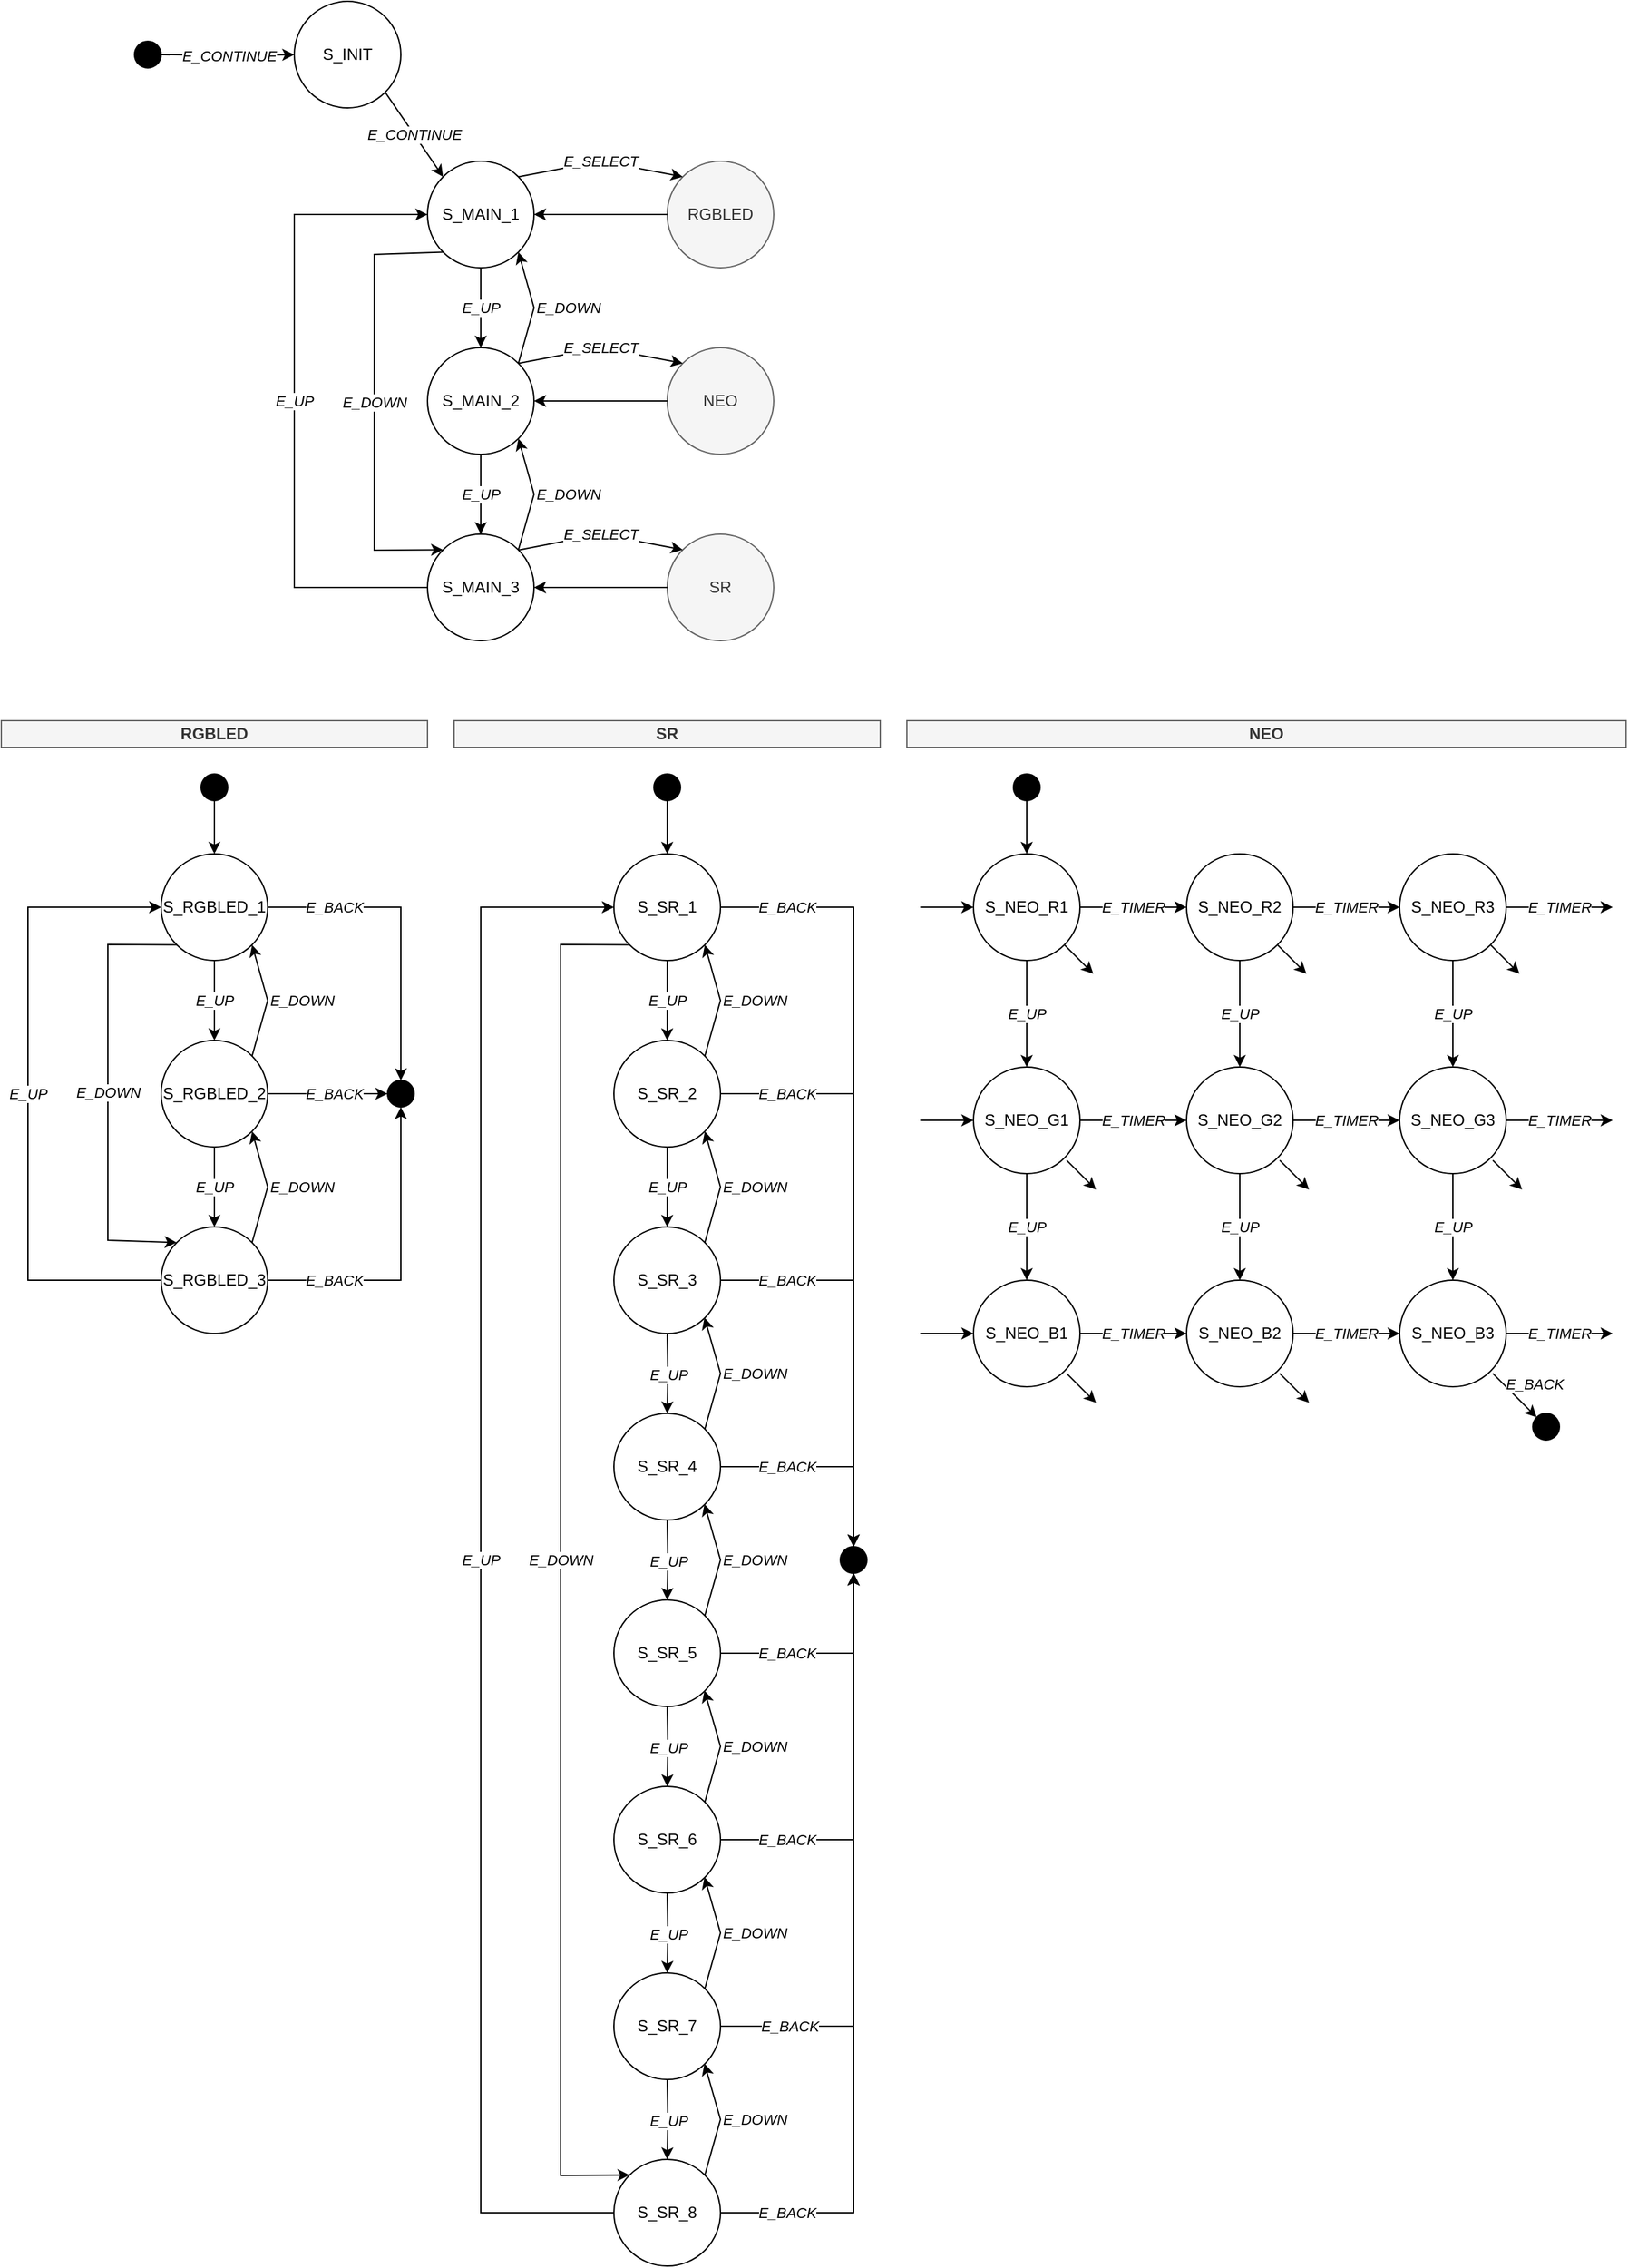 <mxfile version="24.0.7" type="device">
  <diagram id="z-HF2zBQfR6wsiIavADN" name="State machines">
    <mxGraphModel dx="1434" dy="772" grid="1" gridSize="10" guides="1" tooltips="1" connect="1" arrows="1" fold="1" page="1" pageScale="1" pageWidth="850" pageHeight="1100" math="0" shadow="0">
      <root>
        <mxCell id="0" />
        <mxCell id="1" parent="0" />
        <mxCell id="Z2sYdIQOlESLzBZ8wHT8-97" value="S_MAIN_3" style="ellipse;whiteSpace=wrap;html=1;aspect=fixed;" vertex="1" parent="1">
          <mxGeometry x="380" y="460" width="80" height="80" as="geometry" />
        </mxCell>
        <mxCell id="Z2sYdIQOlESLzBZ8wHT8-101" value="E_UP" style="edgeStyle=orthogonalEdgeStyle;rounded=0;orthogonalLoop=1;jettySize=auto;html=1;entryX=0.5;entryY=0;entryDx=0;entryDy=0;fontStyle=2" edge="1" parent="1" source="Z2sYdIQOlESLzBZ8wHT8-98" target="Z2sYdIQOlESLzBZ8wHT8-97">
          <mxGeometry relative="1" as="geometry" />
        </mxCell>
        <mxCell id="Z2sYdIQOlESLzBZ8wHT8-98" value="S_MAIN_2" style="ellipse;whiteSpace=wrap;html=1;aspect=fixed;" vertex="1" parent="1">
          <mxGeometry x="380" y="320" width="80" height="80" as="geometry" />
        </mxCell>
        <mxCell id="Z2sYdIQOlESLzBZ8wHT8-100" value="E_UP" style="edgeStyle=orthogonalEdgeStyle;rounded=0;orthogonalLoop=1;jettySize=auto;html=1;entryX=0.5;entryY=0;entryDx=0;entryDy=0;fontStyle=2" edge="1" parent="1" source="Z2sYdIQOlESLzBZ8wHT8-99" target="Z2sYdIQOlESLzBZ8wHT8-98">
          <mxGeometry relative="1" as="geometry" />
        </mxCell>
        <mxCell id="Z2sYdIQOlESLzBZ8wHT8-99" value="S_MAIN_1" style="ellipse;whiteSpace=wrap;html=1;aspect=fixed;" vertex="1" parent="1">
          <mxGeometry x="380" y="180" width="80" height="80" as="geometry" />
        </mxCell>
        <mxCell id="Z2sYdIQOlESLzBZ8wHT8-103" value="S_INIT" style="ellipse;whiteSpace=wrap;html=1;aspect=fixed;" vertex="1" parent="1">
          <mxGeometry x="280" y="60" width="80" height="80" as="geometry" />
        </mxCell>
        <mxCell id="Z2sYdIQOlESLzBZ8wHT8-105" value="E_CONTINUE" style="edgeStyle=orthogonalEdgeStyle;rounded=0;orthogonalLoop=1;jettySize=auto;html=1;fontStyle=2" edge="1" parent="1" target="Z2sYdIQOlESLzBZ8wHT8-103">
          <mxGeometry relative="1" as="geometry">
            <mxPoint x="180" y="100" as="sourcePoint" />
          </mxGeometry>
        </mxCell>
        <mxCell id="Z2sYdIQOlESLzBZ8wHT8-107" value="E_CONTINUE" style="endArrow=classic;html=1;rounded=0;exitX=1;exitY=1;exitDx=0;exitDy=0;entryX=0;entryY=0;entryDx=0;entryDy=0;fontStyle=2" edge="1" parent="1" source="Z2sYdIQOlESLzBZ8wHT8-103" target="Z2sYdIQOlESLzBZ8wHT8-99">
          <mxGeometry width="50" height="50" relative="1" as="geometry">
            <mxPoint x="410" y="230" as="sourcePoint" />
            <mxPoint x="460" y="180" as="targetPoint" />
          </mxGeometry>
        </mxCell>
        <mxCell id="Z2sYdIQOlESLzBZ8wHT8-108" value="RGBLED" style="ellipse;whiteSpace=wrap;html=1;aspect=fixed;fillColor=#f5f5f5;fontColor=#333333;strokeColor=#666666;" vertex="1" parent="1">
          <mxGeometry x="560" y="180" width="80" height="80" as="geometry" />
        </mxCell>
        <mxCell id="Z2sYdIQOlESLzBZ8wHT8-110" value="" style="endArrow=classic;html=1;rounded=0;exitX=0;exitY=0.5;exitDx=0;exitDy=0;entryX=1;entryY=0.5;entryDx=0;entryDy=0;" edge="1" parent="1" source="Z2sYdIQOlESLzBZ8wHT8-108" target="Z2sYdIQOlESLzBZ8wHT8-99">
          <mxGeometry width="50" height="50" relative="1" as="geometry">
            <mxPoint x="358" y="138" as="sourcePoint" />
            <mxPoint x="402" y="202" as="targetPoint" />
            <Array as="points" />
          </mxGeometry>
        </mxCell>
        <mxCell id="Z2sYdIQOlESLzBZ8wHT8-111" value="E_SELECT" style="endArrow=classic;html=1;rounded=0;exitX=1;exitY=0;exitDx=0;exitDy=0;entryX=0;entryY=0;entryDx=0;entryDy=0;fontStyle=2" edge="1" parent="1" source="Z2sYdIQOlESLzBZ8wHT8-99" target="Z2sYdIQOlESLzBZ8wHT8-108">
          <mxGeometry width="50" height="50" relative="1" as="geometry">
            <mxPoint x="542" y="258" as="sourcePoint" />
            <mxPoint x="458" y="258" as="targetPoint" />
            <Array as="points">
              <mxPoint x="510" y="180" />
            </Array>
          </mxGeometry>
        </mxCell>
        <mxCell id="Z2sYdIQOlESLzBZ8wHT8-112" value="E_UP" style="endArrow=classic;html=1;rounded=0;exitX=0;exitY=0.5;exitDx=0;exitDy=0;entryX=0;entryY=0.5;entryDx=0;entryDy=0;fontStyle=2" edge="1" parent="1" source="Z2sYdIQOlESLzBZ8wHT8-97" target="Z2sYdIQOlESLzBZ8wHT8-99">
          <mxGeometry width="50" height="50" relative="1" as="geometry">
            <mxPoint x="410" y="230" as="sourcePoint" />
            <mxPoint x="460" y="180" as="targetPoint" />
            <Array as="points">
              <mxPoint x="280" y="500" />
              <mxPoint x="280" y="360" />
              <mxPoint x="280" y="220" />
            </Array>
          </mxGeometry>
        </mxCell>
        <mxCell id="Z2sYdIQOlESLzBZ8wHT8-113" value="E_DOWN" style="endArrow=classic;html=1;rounded=0;exitX=0;exitY=1;exitDx=0;exitDy=0;entryX=0;entryY=0;entryDx=0;entryDy=0;fontStyle=2" edge="1" parent="1" source="Z2sYdIQOlESLzBZ8wHT8-99" target="Z2sYdIQOlESLzBZ8wHT8-97">
          <mxGeometry width="50" height="50" relative="1" as="geometry">
            <mxPoint x="410" y="230" as="sourcePoint" />
            <mxPoint x="460" y="180" as="targetPoint" />
            <Array as="points">
              <mxPoint x="340" y="250" />
              <mxPoint x="340" y="472" />
            </Array>
          </mxGeometry>
        </mxCell>
        <mxCell id="Z2sYdIQOlESLzBZ8wHT8-115" value="E_DOWN" style="endArrow=classic;html=1;rounded=0;exitX=1;exitY=0;exitDx=0;exitDy=0;entryX=1;entryY=1;entryDx=0;entryDy=0;align=left;fontStyle=2" edge="1" parent="1" source="Z2sYdIQOlESLzBZ8wHT8-97" target="Z2sYdIQOlESLzBZ8wHT8-98">
          <mxGeometry width="50" height="50" relative="1" as="geometry">
            <mxPoint x="360" y="460" as="sourcePoint" />
            <mxPoint x="410" y="410" as="targetPoint" />
            <Array as="points">
              <mxPoint x="460" y="430" />
            </Array>
          </mxGeometry>
        </mxCell>
        <mxCell id="Z2sYdIQOlESLzBZ8wHT8-116" value="E_DOWN" style="endArrow=classic;html=1;rounded=0;entryX=1;entryY=1;entryDx=0;entryDy=0;exitX=1;exitY=0;exitDx=0;exitDy=0;align=left;fontStyle=2" edge="1" parent="1" source="Z2sYdIQOlESLzBZ8wHT8-98" target="Z2sYdIQOlESLzBZ8wHT8-99">
          <mxGeometry width="50" height="50" relative="1" as="geometry">
            <mxPoint x="360" y="460" as="sourcePoint" />
            <mxPoint x="410" y="410" as="targetPoint" />
            <Array as="points">
              <mxPoint x="460" y="290" />
            </Array>
          </mxGeometry>
        </mxCell>
        <mxCell id="Z2sYdIQOlESLzBZ8wHT8-117" value="NEO" style="ellipse;whiteSpace=wrap;html=1;aspect=fixed;fillColor=#f5f5f5;fontColor=#333333;strokeColor=#666666;" vertex="1" parent="1">
          <mxGeometry x="560" y="320" width="80" height="80" as="geometry" />
        </mxCell>
        <mxCell id="Z2sYdIQOlESLzBZ8wHT8-118" value="" style="endArrow=classic;html=1;rounded=0;exitX=0;exitY=0.5;exitDx=0;exitDy=0;entryX=1;entryY=0.5;entryDx=0;entryDy=0;" edge="1" parent="1" source="Z2sYdIQOlESLzBZ8wHT8-117" target="Z2sYdIQOlESLzBZ8wHT8-98">
          <mxGeometry width="50" height="50" relative="1" as="geometry">
            <mxPoint x="570" y="230" as="sourcePoint" />
            <mxPoint x="470" y="230" as="targetPoint" />
            <Array as="points" />
          </mxGeometry>
        </mxCell>
        <mxCell id="Z2sYdIQOlESLzBZ8wHT8-119" value="E_SELECT" style="endArrow=classic;html=1;rounded=0;exitX=1;exitY=0;exitDx=0;exitDy=0;entryX=0;entryY=0;entryDx=0;entryDy=0;fontStyle=2;" edge="1" parent="1" source="Z2sYdIQOlESLzBZ8wHT8-98" target="Z2sYdIQOlESLzBZ8wHT8-117">
          <mxGeometry width="50" height="50" relative="1" as="geometry">
            <mxPoint x="458" y="202" as="sourcePoint" />
            <mxPoint x="582" y="202" as="targetPoint" />
            <Array as="points">
              <mxPoint x="510" y="320" />
            </Array>
          </mxGeometry>
        </mxCell>
        <mxCell id="Z2sYdIQOlESLzBZ8wHT8-120" value="SR" style="ellipse;whiteSpace=wrap;html=1;aspect=fixed;fillColor=#f5f5f5;fontColor=#333333;strokeColor=#666666;" vertex="1" parent="1">
          <mxGeometry x="560" y="460" width="80" height="80" as="geometry" />
        </mxCell>
        <mxCell id="Z2sYdIQOlESLzBZ8wHT8-121" value="" style="endArrow=classic;html=1;rounded=0;exitX=0;exitY=0.5;exitDx=0;exitDy=0;entryX=1;entryY=0.5;entryDx=0;entryDy=0;" edge="1" parent="1" source="Z2sYdIQOlESLzBZ8wHT8-120">
          <mxGeometry width="50" height="50" relative="1" as="geometry">
            <mxPoint x="570" y="370" as="sourcePoint" />
            <mxPoint x="460" y="500" as="targetPoint" />
            <Array as="points" />
          </mxGeometry>
        </mxCell>
        <mxCell id="Z2sYdIQOlESLzBZ8wHT8-122" value="E_SELECT" style="endArrow=classic;html=1;rounded=0;exitX=1;exitY=0;exitDx=0;exitDy=0;entryX=0;entryY=0;entryDx=0;entryDy=0;fontStyle=2;" edge="1" parent="1" target="Z2sYdIQOlESLzBZ8wHT8-120">
          <mxGeometry width="50" height="50" relative="1" as="geometry">
            <mxPoint x="448" y="472" as="sourcePoint" />
            <mxPoint x="582" y="342" as="targetPoint" />
            <Array as="points">
              <mxPoint x="510" y="460" />
            </Array>
          </mxGeometry>
        </mxCell>
        <mxCell id="Z2sYdIQOlESLzBZ8wHT8-123" value="S_RGBLED_3" style="ellipse;whiteSpace=wrap;html=1;aspect=fixed;" vertex="1" parent="1">
          <mxGeometry x="180" y="980" width="80" height="80" as="geometry" />
        </mxCell>
        <mxCell id="Z2sYdIQOlESLzBZ8wHT8-124" value="E_UP" style="edgeStyle=orthogonalEdgeStyle;rounded=0;orthogonalLoop=1;jettySize=auto;html=1;entryX=0.5;entryY=0;entryDx=0;entryDy=0;fontStyle=2" edge="1" parent="1" source="Z2sYdIQOlESLzBZ8wHT8-125" target="Z2sYdIQOlESLzBZ8wHT8-123">
          <mxGeometry relative="1" as="geometry" />
        </mxCell>
        <mxCell id="Z2sYdIQOlESLzBZ8wHT8-125" value="S_RGBLED_2" style="ellipse;whiteSpace=wrap;html=1;aspect=fixed;" vertex="1" parent="1">
          <mxGeometry x="180" y="840" width="80" height="80" as="geometry" />
        </mxCell>
        <mxCell id="Z2sYdIQOlESLzBZ8wHT8-126" value="E_UP" style="edgeStyle=orthogonalEdgeStyle;rounded=0;orthogonalLoop=1;jettySize=auto;html=1;entryX=0.5;entryY=0;entryDx=0;entryDy=0;fontStyle=2" edge="1" parent="1" source="Z2sYdIQOlESLzBZ8wHT8-127" target="Z2sYdIQOlESLzBZ8wHT8-125">
          <mxGeometry relative="1" as="geometry" />
        </mxCell>
        <mxCell id="Z2sYdIQOlESLzBZ8wHT8-127" value="S_RGBLED_1" style="ellipse;whiteSpace=wrap;html=1;aspect=fixed;" vertex="1" parent="1">
          <mxGeometry x="180" y="700" width="80" height="80" as="geometry" />
        </mxCell>
        <mxCell id="Z2sYdIQOlESLzBZ8wHT8-128" value="E_UP" style="endArrow=classic;html=1;rounded=0;exitX=0;exitY=0.5;exitDx=0;exitDy=0;entryX=0;entryY=0.5;entryDx=0;entryDy=0;fontStyle=2" edge="1" parent="1" source="Z2sYdIQOlESLzBZ8wHT8-123" target="Z2sYdIQOlESLzBZ8wHT8-127">
          <mxGeometry width="50" height="50" relative="1" as="geometry">
            <mxPoint x="210" y="750" as="sourcePoint" />
            <mxPoint x="260" y="700" as="targetPoint" />
            <Array as="points">
              <mxPoint x="80" y="1020" />
              <mxPoint x="80" y="880" />
              <mxPoint x="80" y="740" />
            </Array>
          </mxGeometry>
        </mxCell>
        <mxCell id="Z2sYdIQOlESLzBZ8wHT8-129" value="E_DOWN" style="endArrow=classic;html=1;rounded=0;exitX=0;exitY=1;exitDx=0;exitDy=0;entryX=0;entryY=0;entryDx=0;entryDy=0;fontStyle=2" edge="1" parent="1" source="Z2sYdIQOlESLzBZ8wHT8-127" target="Z2sYdIQOlESLzBZ8wHT8-123">
          <mxGeometry width="50" height="50" relative="1" as="geometry">
            <mxPoint x="210" y="750" as="sourcePoint" />
            <mxPoint x="260" y="700" as="targetPoint" />
            <Array as="points">
              <mxPoint x="140" y="768" />
              <mxPoint x="140" y="990" />
            </Array>
          </mxGeometry>
        </mxCell>
        <mxCell id="Z2sYdIQOlESLzBZ8wHT8-130" value="E_DOWN" style="endArrow=classic;html=1;rounded=0;exitX=1;exitY=0;exitDx=0;exitDy=0;entryX=1;entryY=1;entryDx=0;entryDy=0;align=left;fontStyle=2" edge="1" parent="1" source="Z2sYdIQOlESLzBZ8wHT8-123" target="Z2sYdIQOlESLzBZ8wHT8-125">
          <mxGeometry width="50" height="50" relative="1" as="geometry">
            <mxPoint x="160" y="980" as="sourcePoint" />
            <mxPoint x="210" y="930" as="targetPoint" />
            <Array as="points">
              <mxPoint x="260" y="950" />
            </Array>
          </mxGeometry>
        </mxCell>
        <mxCell id="Z2sYdIQOlESLzBZ8wHT8-131" value="E_DOWN" style="endArrow=classic;html=1;rounded=0;entryX=1;entryY=1;entryDx=0;entryDy=0;exitX=1;exitY=0;exitDx=0;exitDy=0;align=left;fontStyle=2" edge="1" parent="1" source="Z2sYdIQOlESLzBZ8wHT8-125" target="Z2sYdIQOlESLzBZ8wHT8-127">
          <mxGeometry width="50" height="50" relative="1" as="geometry">
            <mxPoint x="160" y="980" as="sourcePoint" />
            <mxPoint x="210" y="930" as="targetPoint" />
            <Array as="points">
              <mxPoint x="260" y="810" />
            </Array>
          </mxGeometry>
        </mxCell>
        <mxCell id="Z2sYdIQOlESLzBZ8wHT8-132" value="" style="ellipse;whiteSpace=wrap;html=1;aspect=fixed;fillColor=#000000;" vertex="1" parent="1">
          <mxGeometry x="160" y="90" width="20" height="20" as="geometry" />
        </mxCell>
        <mxCell id="Z2sYdIQOlESLzBZ8wHT8-135" value="" style="ellipse;whiteSpace=wrap;html=1;aspect=fixed;fillColor=#000000;" vertex="1" parent="1">
          <mxGeometry x="210" y="640" width="20" height="20" as="geometry" />
        </mxCell>
        <mxCell id="Z2sYdIQOlESLzBZ8wHT8-136" value="" style="endArrow=classic;html=1;rounded=0;exitX=0.5;exitY=1;exitDx=0;exitDy=0;entryX=0.5;entryY=0;entryDx=0;entryDy=0;" edge="1" parent="1" source="Z2sYdIQOlESLzBZ8wHT8-135" target="Z2sYdIQOlESLzBZ8wHT8-127">
          <mxGeometry width="50" height="50" relative="1" as="geometry">
            <mxPoint x="360" y="790" as="sourcePoint" />
            <mxPoint x="410" y="740" as="targetPoint" />
          </mxGeometry>
        </mxCell>
        <mxCell id="Z2sYdIQOlESLzBZ8wHT8-139" value="" style="ellipse;whiteSpace=wrap;html=1;aspect=fixed;fillColor=#000000;" vertex="1" parent="1">
          <mxGeometry x="350" y="870" width="20" height="20" as="geometry" />
        </mxCell>
        <mxCell id="Z2sYdIQOlESLzBZ8wHT8-140" value="E_BACK" style="endArrow=classic;html=1;rounded=0;entryX=0.5;entryY=0;entryDx=0;entryDy=0;exitX=1;exitY=0.5;exitDx=0;exitDy=0;fontStyle=2" edge="1" parent="1" source="Z2sYdIQOlESLzBZ8wHT8-127" target="Z2sYdIQOlESLzBZ8wHT8-139">
          <mxGeometry x="-0.565" width="50" height="50" relative="1" as="geometry">
            <mxPoint x="360" y="870" as="sourcePoint" />
            <mxPoint x="410" y="820" as="targetPoint" />
            <Array as="points">
              <mxPoint x="360" y="740" />
            </Array>
            <mxPoint as="offset" />
          </mxGeometry>
        </mxCell>
        <mxCell id="Z2sYdIQOlESLzBZ8wHT8-142" value="E_BACK" style="endArrow=classic;html=1;rounded=0;entryX=0;entryY=0.5;entryDx=0;entryDy=0;exitX=1;exitY=0.5;exitDx=0;exitDy=0;fontStyle=2" edge="1" parent="1" source="Z2sYdIQOlESLzBZ8wHT8-125" target="Z2sYdIQOlESLzBZ8wHT8-139">
          <mxGeometry x="0.111" width="50" height="50" relative="1" as="geometry">
            <mxPoint x="280" y="760" as="sourcePoint" />
            <mxPoint x="435" y="890" as="targetPoint" />
            <Array as="points" />
            <mxPoint as="offset" />
          </mxGeometry>
        </mxCell>
        <mxCell id="Z2sYdIQOlESLzBZ8wHT8-143" value="&lt;div&gt;RGBLED&lt;br&gt;&lt;/div&gt;" style="rounded=0;whiteSpace=wrap;html=1;fillColor=#f5f5f5;fontColor=#333333;strokeColor=#666666;fontStyle=1" vertex="1" parent="1">
          <mxGeometry x="60" y="600" width="320" height="20" as="geometry" />
        </mxCell>
        <mxCell id="Z2sYdIQOlESLzBZ8wHT8-144" value="E_BACK" style="endArrow=classic;html=1;rounded=0;entryX=0.5;entryY=1;entryDx=0;entryDy=0;exitX=1;exitY=0.5;exitDx=0;exitDy=0;fontStyle=2" edge="1" parent="1" source="Z2sYdIQOlESLzBZ8wHT8-123" target="Z2sYdIQOlESLzBZ8wHT8-139">
          <mxGeometry x="-0.565" width="50" height="50" relative="1" as="geometry">
            <mxPoint x="270" y="750" as="sourcePoint" />
            <mxPoint x="370" y="880" as="targetPoint" />
            <Array as="points">
              <mxPoint x="360" y="1020" />
            </Array>
            <mxPoint as="offset" />
          </mxGeometry>
        </mxCell>
        <mxCell id="Z2sYdIQOlESLzBZ8wHT8-145" value="S_SR_3" style="ellipse;whiteSpace=wrap;html=1;aspect=fixed;" vertex="1" parent="1">
          <mxGeometry x="520" y="980" width="80" height="80" as="geometry" />
        </mxCell>
        <mxCell id="Z2sYdIQOlESLzBZ8wHT8-146" value="E_UP" style="edgeStyle=orthogonalEdgeStyle;rounded=0;orthogonalLoop=1;jettySize=auto;html=1;entryX=0.5;entryY=0;entryDx=0;entryDy=0;fontStyle=2" edge="1" parent="1" source="Z2sYdIQOlESLzBZ8wHT8-147" target="Z2sYdIQOlESLzBZ8wHT8-145">
          <mxGeometry relative="1" as="geometry" />
        </mxCell>
        <mxCell id="Z2sYdIQOlESLzBZ8wHT8-147" value="S_SR_2" style="ellipse;whiteSpace=wrap;html=1;aspect=fixed;" vertex="1" parent="1">
          <mxGeometry x="520" y="840" width="80" height="80" as="geometry" />
        </mxCell>
        <mxCell id="Z2sYdIQOlESLzBZ8wHT8-148" value="E_UP" style="edgeStyle=orthogonalEdgeStyle;rounded=0;orthogonalLoop=1;jettySize=auto;html=1;entryX=0.5;entryY=0;entryDx=0;entryDy=0;fontStyle=2" edge="1" parent="1" source="Z2sYdIQOlESLzBZ8wHT8-149" target="Z2sYdIQOlESLzBZ8wHT8-147">
          <mxGeometry relative="1" as="geometry" />
        </mxCell>
        <mxCell id="Z2sYdIQOlESLzBZ8wHT8-149" value="S_SR_1" style="ellipse;whiteSpace=wrap;html=1;aspect=fixed;" vertex="1" parent="1">
          <mxGeometry x="520" y="700" width="80" height="80" as="geometry" />
        </mxCell>
        <mxCell id="Z2sYdIQOlESLzBZ8wHT8-150" value="E_UP" style="endArrow=classic;html=1;rounded=0;entryX=0;entryY=0.5;entryDx=0;entryDy=0;fontStyle=2;exitX=0;exitY=0.5;exitDx=0;exitDy=0;" edge="1" parent="1" source="Z2sYdIQOlESLzBZ8wHT8-185" target="Z2sYdIQOlESLzBZ8wHT8-149">
          <mxGeometry width="50" height="50" relative="1" as="geometry">
            <mxPoint x="510" y="1570" as="sourcePoint" />
            <mxPoint x="600" y="700" as="targetPoint" />
            <Array as="points">
              <mxPoint x="420" y="1720" />
              <mxPoint x="420" y="880" />
              <mxPoint x="420" y="740" />
            </Array>
          </mxGeometry>
        </mxCell>
        <mxCell id="Z2sYdIQOlESLzBZ8wHT8-151" value="E_DOWN" style="endArrow=classic;html=1;rounded=0;exitX=0;exitY=1;exitDx=0;exitDy=0;entryX=0;entryY=0;entryDx=0;entryDy=0;fontStyle=2" edge="1" parent="1" source="Z2sYdIQOlESLzBZ8wHT8-149" target="Z2sYdIQOlESLzBZ8wHT8-185">
          <mxGeometry width="50" height="50" relative="1" as="geometry">
            <mxPoint x="550" y="750" as="sourcePoint" />
            <mxPoint x="600" y="700" as="targetPoint" />
            <Array as="points">
              <mxPoint x="480" y="768" />
              <mxPoint x="480" y="1692" />
            </Array>
          </mxGeometry>
        </mxCell>
        <mxCell id="Z2sYdIQOlESLzBZ8wHT8-152" value="E_DOWN" style="endArrow=classic;html=1;rounded=0;exitX=1;exitY=0;exitDx=0;exitDy=0;entryX=1;entryY=1;entryDx=0;entryDy=0;align=left;fontStyle=2" edge="1" parent="1" source="Z2sYdIQOlESLzBZ8wHT8-145" target="Z2sYdIQOlESLzBZ8wHT8-147">
          <mxGeometry width="50" height="50" relative="1" as="geometry">
            <mxPoint x="500" y="980" as="sourcePoint" />
            <mxPoint x="550" y="930" as="targetPoint" />
            <Array as="points">
              <mxPoint x="600" y="950" />
            </Array>
          </mxGeometry>
        </mxCell>
        <mxCell id="Z2sYdIQOlESLzBZ8wHT8-153" value="E_DOWN" style="endArrow=classic;html=1;rounded=0;entryX=1;entryY=1;entryDx=0;entryDy=0;exitX=1;exitY=0;exitDx=0;exitDy=0;align=left;fontStyle=2" edge="1" parent="1" source="Z2sYdIQOlESLzBZ8wHT8-147" target="Z2sYdIQOlESLzBZ8wHT8-149">
          <mxGeometry width="50" height="50" relative="1" as="geometry">
            <mxPoint x="500" y="980" as="sourcePoint" />
            <mxPoint x="550" y="930" as="targetPoint" />
            <Array as="points">
              <mxPoint x="600" y="810" />
            </Array>
          </mxGeometry>
        </mxCell>
        <mxCell id="Z2sYdIQOlESLzBZ8wHT8-154" value="" style="ellipse;whiteSpace=wrap;html=1;aspect=fixed;fillColor=#000000;" vertex="1" parent="1">
          <mxGeometry x="550" y="640" width="20" height="20" as="geometry" />
        </mxCell>
        <mxCell id="Z2sYdIQOlESLzBZ8wHT8-155" value="" style="endArrow=classic;html=1;rounded=0;exitX=0.5;exitY=1;exitDx=0;exitDy=0;entryX=0.5;entryY=0;entryDx=0;entryDy=0;" edge="1" parent="1" source="Z2sYdIQOlESLzBZ8wHT8-154" target="Z2sYdIQOlESLzBZ8wHT8-149">
          <mxGeometry width="50" height="50" relative="1" as="geometry">
            <mxPoint x="700" y="790" as="sourcePoint" />
            <mxPoint x="750" y="740" as="targetPoint" />
          </mxGeometry>
        </mxCell>
        <mxCell id="Z2sYdIQOlESLzBZ8wHT8-157" value="E_BACK" style="endArrow=classic;html=1;rounded=0;entryX=0.5;entryY=0;entryDx=0;entryDy=0;exitX=1;exitY=0.5;exitDx=0;exitDy=0;fontStyle=2" edge="1" parent="1" source="Z2sYdIQOlESLzBZ8wHT8-149" target="Z2sYdIQOlESLzBZ8wHT8-156">
          <mxGeometry x="-0.828" width="50" height="50" relative="1" as="geometry">
            <mxPoint x="700" y="870" as="sourcePoint" />
            <mxPoint x="750" y="820" as="targetPoint" />
            <Array as="points">
              <mxPoint x="700" y="740" />
            </Array>
            <mxPoint as="offset" />
          </mxGeometry>
        </mxCell>
        <mxCell id="Z2sYdIQOlESLzBZ8wHT8-158" value="E_BACK" style="endArrow=classic;html=1;rounded=0;entryX=0.5;entryY=0;entryDx=0;entryDy=0;exitX=1;exitY=0.5;exitDx=0;exitDy=0;fontStyle=2" edge="1" parent="1" source="Z2sYdIQOlESLzBZ8wHT8-147" target="Z2sYdIQOlESLzBZ8wHT8-156">
          <mxGeometry x="-0.773" width="50" height="50" relative="1" as="geometry">
            <mxPoint x="620" y="760" as="sourcePoint" />
            <mxPoint x="775" y="890" as="targetPoint" />
            <Array as="points">
              <mxPoint x="700" y="880" />
            </Array>
            <mxPoint as="offset" />
          </mxGeometry>
        </mxCell>
        <mxCell id="Z2sYdIQOlESLzBZ8wHT8-159" value="&lt;div&gt;SR&lt;br&gt;&lt;/div&gt;" style="rounded=0;whiteSpace=wrap;html=1;fillColor=#f5f5f5;fontColor=#333333;strokeColor=#666666;fontStyle=1" vertex="1" parent="1">
          <mxGeometry x="400" y="600" width="320" height="20" as="geometry" />
        </mxCell>
        <mxCell id="Z2sYdIQOlESLzBZ8wHT8-160" value="E_BACK" style="endArrow=classic;html=1;rounded=0;entryX=0.5;entryY=1;entryDx=0;entryDy=0;exitX=1;exitY=0.5;exitDx=0;exitDy=0;fontStyle=2" edge="1" parent="1" source="Z2sYdIQOlESLzBZ8wHT8-145" target="Z2sYdIQOlESLzBZ8wHT8-156">
          <mxGeometry x="-0.688" width="50" height="50" relative="1" as="geometry">
            <mxPoint x="610" y="750" as="sourcePoint" />
            <mxPoint x="710" y="880" as="targetPoint" />
            <Array as="points">
              <mxPoint x="700" y="1020" />
            </Array>
            <mxPoint as="offset" />
          </mxGeometry>
        </mxCell>
        <mxCell id="Z2sYdIQOlESLzBZ8wHT8-165" value="S_SR_4" style="ellipse;whiteSpace=wrap;html=1;aspect=fixed;" vertex="1" parent="1">
          <mxGeometry x="520" y="1120" width="80" height="80" as="geometry" />
        </mxCell>
        <mxCell id="Z2sYdIQOlESLzBZ8wHT8-166" value="E_UP" style="edgeStyle=orthogonalEdgeStyle;rounded=0;orthogonalLoop=1;jettySize=auto;html=1;entryX=0.5;entryY=0;entryDx=0;entryDy=0;fontStyle=2" edge="1" parent="1" target="Z2sYdIQOlESLzBZ8wHT8-165">
          <mxGeometry relative="1" as="geometry">
            <mxPoint x="560" y="1060" as="sourcePoint" />
          </mxGeometry>
        </mxCell>
        <mxCell id="Z2sYdIQOlESLzBZ8wHT8-167" value="E_DOWN" style="endArrow=classic;html=1;rounded=0;exitX=1;exitY=0;exitDx=0;exitDy=0;entryX=1;entryY=1;entryDx=0;entryDy=0;align=left;fontStyle=2" edge="1" parent="1" source="Z2sYdIQOlESLzBZ8wHT8-165">
          <mxGeometry width="50" height="50" relative="1" as="geometry">
            <mxPoint x="500" y="1120" as="sourcePoint" />
            <mxPoint x="588" y="1048" as="targetPoint" />
            <Array as="points">
              <mxPoint x="600" y="1090" />
            </Array>
          </mxGeometry>
        </mxCell>
        <mxCell id="Z2sYdIQOlESLzBZ8wHT8-168" value="E_BACK" style="endArrow=classic;html=1;rounded=0;entryX=0.5;entryY=0;entryDx=0;entryDy=0;exitX=1;exitY=0.5;exitDx=0;exitDy=0;fontStyle=2" edge="1" parent="1" source="Z2sYdIQOlESLzBZ8wHT8-165" target="Z2sYdIQOlESLzBZ8wHT8-156">
          <mxGeometry x="-0.375" width="50" height="50" relative="1" as="geometry">
            <mxPoint x="610" y="890" as="sourcePoint" />
            <mxPoint x="700" y="1030" as="targetPoint" />
            <Array as="points">
              <mxPoint x="700" y="1160" />
            </Array>
            <mxPoint as="offset" />
          </mxGeometry>
        </mxCell>
        <mxCell id="Z2sYdIQOlESLzBZ8wHT8-169" value="S_SR_5" style="ellipse;whiteSpace=wrap;html=1;aspect=fixed;" vertex="1" parent="1">
          <mxGeometry x="520" y="1260" width="80" height="80" as="geometry" />
        </mxCell>
        <mxCell id="Z2sYdIQOlESLzBZ8wHT8-170" value="E_UP" style="edgeStyle=orthogonalEdgeStyle;rounded=0;orthogonalLoop=1;jettySize=auto;html=1;entryX=0.5;entryY=0;entryDx=0;entryDy=0;fontStyle=2" edge="1" parent="1" target="Z2sYdIQOlESLzBZ8wHT8-169">
          <mxGeometry relative="1" as="geometry">
            <mxPoint x="560" y="1200" as="sourcePoint" />
          </mxGeometry>
        </mxCell>
        <mxCell id="Z2sYdIQOlESLzBZ8wHT8-171" value="E_DOWN" style="endArrow=classic;html=1;rounded=0;exitX=1;exitY=0;exitDx=0;exitDy=0;entryX=1;entryY=1;entryDx=0;entryDy=0;align=left;fontStyle=2" edge="1" parent="1" source="Z2sYdIQOlESLzBZ8wHT8-169">
          <mxGeometry width="50" height="50" relative="1" as="geometry">
            <mxPoint x="500" y="1260" as="sourcePoint" />
            <mxPoint x="588" y="1188" as="targetPoint" />
            <Array as="points">
              <mxPoint x="600" y="1230" />
            </Array>
          </mxGeometry>
        </mxCell>
        <mxCell id="Z2sYdIQOlESLzBZ8wHT8-177" value="S_SR_6" style="ellipse;whiteSpace=wrap;html=1;aspect=fixed;" vertex="1" parent="1">
          <mxGeometry x="520" y="1400" width="80" height="80" as="geometry" />
        </mxCell>
        <mxCell id="Z2sYdIQOlESLzBZ8wHT8-178" value="E_UP" style="edgeStyle=orthogonalEdgeStyle;rounded=0;orthogonalLoop=1;jettySize=auto;html=1;entryX=0.5;entryY=0;entryDx=0;entryDy=0;fontStyle=2" edge="1" parent="1" target="Z2sYdIQOlESLzBZ8wHT8-177">
          <mxGeometry relative="1" as="geometry">
            <mxPoint x="560" y="1340" as="sourcePoint" />
          </mxGeometry>
        </mxCell>
        <mxCell id="Z2sYdIQOlESLzBZ8wHT8-179" value="E_DOWN" style="endArrow=classic;html=1;rounded=0;exitX=1;exitY=0;exitDx=0;exitDy=0;entryX=1;entryY=1;entryDx=0;entryDy=0;align=left;fontStyle=2" edge="1" parent="1" source="Z2sYdIQOlESLzBZ8wHT8-177">
          <mxGeometry width="50" height="50" relative="1" as="geometry">
            <mxPoint x="500" y="1400" as="sourcePoint" />
            <mxPoint x="588" y="1328" as="targetPoint" />
            <Array as="points">
              <mxPoint x="600" y="1370" />
            </Array>
          </mxGeometry>
        </mxCell>
        <mxCell id="Z2sYdIQOlESLzBZ8wHT8-180" value="E_BACK" style="endArrow=classic;html=1;rounded=0;entryX=0.5;entryY=1;entryDx=0;entryDy=0;exitX=1;exitY=0.5;exitDx=0;exitDy=0;fontStyle=2" edge="1" parent="1" source="Z2sYdIQOlESLzBZ8wHT8-177" target="Z2sYdIQOlESLzBZ8wHT8-156">
          <mxGeometry x="-0.667" width="50" height="50" relative="1" as="geometry">
            <mxPoint x="610" y="1170" as="sourcePoint" />
            <mxPoint x="700" y="1310" as="targetPoint" />
            <Array as="points">
              <mxPoint x="700" y="1440" />
            </Array>
            <mxPoint as="offset" />
          </mxGeometry>
        </mxCell>
        <mxCell id="Z2sYdIQOlESLzBZ8wHT8-181" value="S_SR_7" style="ellipse;whiteSpace=wrap;html=1;aspect=fixed;" vertex="1" parent="1">
          <mxGeometry x="520" y="1540" width="80" height="80" as="geometry" />
        </mxCell>
        <mxCell id="Z2sYdIQOlESLzBZ8wHT8-182" value="E_UP" style="edgeStyle=orthogonalEdgeStyle;rounded=0;orthogonalLoop=1;jettySize=auto;html=1;entryX=0.5;entryY=0;entryDx=0;entryDy=0;fontStyle=2" edge="1" parent="1" target="Z2sYdIQOlESLzBZ8wHT8-181">
          <mxGeometry relative="1" as="geometry">
            <mxPoint x="560" y="1480" as="sourcePoint" />
          </mxGeometry>
        </mxCell>
        <mxCell id="Z2sYdIQOlESLzBZ8wHT8-183" value="E_DOWN" style="endArrow=classic;html=1;rounded=0;exitX=1;exitY=0;exitDx=0;exitDy=0;entryX=1;entryY=1;entryDx=0;entryDy=0;align=left;fontStyle=2" edge="1" parent="1" source="Z2sYdIQOlESLzBZ8wHT8-181">
          <mxGeometry width="50" height="50" relative="1" as="geometry">
            <mxPoint x="500" y="1540" as="sourcePoint" />
            <mxPoint x="588" y="1468" as="targetPoint" />
            <Array as="points">
              <mxPoint x="600" y="1510" />
            </Array>
          </mxGeometry>
        </mxCell>
        <mxCell id="Z2sYdIQOlESLzBZ8wHT8-184" value="E_BACK" style="endArrow=classic;html=1;rounded=0;exitX=1;exitY=0.5;exitDx=0;exitDy=0;fontStyle=2;entryX=0.5;entryY=1;entryDx=0;entryDy=0;" edge="1" parent="1" source="Z2sYdIQOlESLzBZ8wHT8-181" target="Z2sYdIQOlESLzBZ8wHT8-156">
          <mxGeometry x="-0.767" width="50" height="50" relative="1" as="geometry">
            <mxPoint x="610" y="1310" as="sourcePoint" />
            <mxPoint x="700" y="1250" as="targetPoint" />
            <Array as="points">
              <mxPoint x="700" y="1580" />
            </Array>
            <mxPoint as="offset" />
          </mxGeometry>
        </mxCell>
        <mxCell id="Z2sYdIQOlESLzBZ8wHT8-185" value="S_SR_8" style="ellipse;whiteSpace=wrap;html=1;aspect=fixed;" vertex="1" parent="1">
          <mxGeometry x="520" y="1680" width="80" height="80" as="geometry" />
        </mxCell>
        <mxCell id="Z2sYdIQOlESLzBZ8wHT8-186" value="E_UP" style="edgeStyle=orthogonalEdgeStyle;rounded=0;orthogonalLoop=1;jettySize=auto;html=1;entryX=0.5;entryY=0;entryDx=0;entryDy=0;fontStyle=2" edge="1" parent="1" target="Z2sYdIQOlESLzBZ8wHT8-185">
          <mxGeometry relative="1" as="geometry">
            <mxPoint x="560" y="1620" as="sourcePoint" />
          </mxGeometry>
        </mxCell>
        <mxCell id="Z2sYdIQOlESLzBZ8wHT8-187" value="E_DOWN" style="endArrow=classic;html=1;rounded=0;exitX=1;exitY=0;exitDx=0;exitDy=0;entryX=1;entryY=1;entryDx=0;entryDy=0;align=left;fontStyle=2" edge="1" parent="1" source="Z2sYdIQOlESLzBZ8wHT8-185">
          <mxGeometry width="50" height="50" relative="1" as="geometry">
            <mxPoint x="500" y="1680" as="sourcePoint" />
            <mxPoint x="588" y="1608" as="targetPoint" />
            <Array as="points">
              <mxPoint x="600" y="1650" />
            </Array>
          </mxGeometry>
        </mxCell>
        <mxCell id="Z2sYdIQOlESLzBZ8wHT8-188" value="E_BACK" style="endArrow=classic;html=1;rounded=0;entryX=0.5;entryY=1;entryDx=0;entryDy=0;exitX=1;exitY=0.5;exitDx=0;exitDy=0;fontStyle=2" edge="1" parent="1" source="Z2sYdIQOlESLzBZ8wHT8-185" target="Z2sYdIQOlESLzBZ8wHT8-156">
          <mxGeometry x="-0.828" width="50" height="50" relative="1" as="geometry">
            <mxPoint x="610" y="1450" as="sourcePoint" />
            <mxPoint x="700" y="1590" as="targetPoint" />
            <Array as="points">
              <mxPoint x="700" y="1720" />
            </Array>
            <mxPoint as="offset" />
          </mxGeometry>
        </mxCell>
        <mxCell id="Z2sYdIQOlESLzBZ8wHT8-189" value="E_BACK" style="endArrow=classic;html=1;rounded=0;entryX=0.5;entryY=1;entryDx=0;entryDy=0;exitX=1;exitY=0.5;exitDx=0;exitDy=0;fontStyle=2" edge="1" parent="1" source="Z2sYdIQOlESLzBZ8wHT8-169" target="Z2sYdIQOlESLzBZ8wHT8-156">
          <mxGeometry x="-0.375" width="50" height="50" relative="1" as="geometry">
            <mxPoint x="600" y="1300" as="sourcePoint" />
            <mxPoint x="700" y="1170" as="targetPoint" />
            <Array as="points">
              <mxPoint x="700" y="1300" />
            </Array>
            <mxPoint as="offset" />
          </mxGeometry>
        </mxCell>
        <mxCell id="Z2sYdIQOlESLzBZ8wHT8-156" value="" style="ellipse;whiteSpace=wrap;html=1;aspect=fixed;fillColor=#000000;" vertex="1" parent="1">
          <mxGeometry x="690" y="1220" width="20" height="20" as="geometry" />
        </mxCell>
        <mxCell id="Z2sYdIQOlESLzBZ8wHT8-190" value="S_NEO_R1" style="ellipse;whiteSpace=wrap;html=1;aspect=fixed;" vertex="1" parent="1">
          <mxGeometry x="790" y="700" width="80" height="80" as="geometry" />
        </mxCell>
        <mxCell id="Z2sYdIQOlESLzBZ8wHT8-191" value="" style="ellipse;whiteSpace=wrap;html=1;aspect=fixed;fillColor=#000000;" vertex="1" parent="1">
          <mxGeometry x="820" y="640" width="20" height="20" as="geometry" />
        </mxCell>
        <mxCell id="Z2sYdIQOlESLzBZ8wHT8-192" value="" style="endArrow=classic;html=1;rounded=0;exitX=0.5;exitY=1;exitDx=0;exitDy=0;entryX=0.5;entryY=0;entryDx=0;entryDy=0;" edge="1" parent="1" source="Z2sYdIQOlESLzBZ8wHT8-191" target="Z2sYdIQOlESLzBZ8wHT8-190">
          <mxGeometry width="50" height="50" relative="1" as="geometry">
            <mxPoint x="970" y="790" as="sourcePoint" />
            <mxPoint x="1020" y="740" as="targetPoint" />
          </mxGeometry>
        </mxCell>
        <mxCell id="Z2sYdIQOlESLzBZ8wHT8-193" value="&lt;div&gt;NEO&lt;br&gt;&lt;/div&gt;" style="rounded=0;whiteSpace=wrap;html=1;fillColor=#f5f5f5;fontColor=#333333;strokeColor=#666666;fontStyle=1" vertex="1" parent="1">
          <mxGeometry x="740" y="600" width="540" height="20" as="geometry" />
        </mxCell>
        <mxCell id="Z2sYdIQOlESLzBZ8wHT8-194" value="S_NEO_R2" style="ellipse;whiteSpace=wrap;html=1;aspect=fixed;" vertex="1" parent="1">
          <mxGeometry x="950" y="700" width="80" height="80" as="geometry" />
        </mxCell>
        <mxCell id="Z2sYdIQOlESLzBZ8wHT8-195" value="E_TIMER" style="endArrow=classic;html=1;rounded=0;exitX=1;exitY=0.5;exitDx=0;exitDy=0;entryX=0;entryY=0.5;entryDx=0;entryDy=0;fontStyle=2" edge="1" parent="1" source="Z2sYdIQOlESLzBZ8wHT8-190" target="Z2sYdIQOlESLzBZ8wHT8-194">
          <mxGeometry width="50" height="50" relative="1" as="geometry">
            <mxPoint x="830" y="650" as="sourcePoint" />
            <mxPoint x="880" y="600" as="targetPoint" />
          </mxGeometry>
        </mxCell>
        <mxCell id="Z2sYdIQOlESLzBZ8wHT8-196" value="S_NEO_R3" style="ellipse;whiteSpace=wrap;html=1;aspect=fixed;" vertex="1" parent="1">
          <mxGeometry x="1110" y="700" width="80" height="80" as="geometry" />
        </mxCell>
        <mxCell id="Z2sYdIQOlESLzBZ8wHT8-197" value="E_TIMER" style="endArrow=classic;html=1;rounded=0;exitX=1;exitY=0.5;exitDx=0;exitDy=0;entryX=0;entryY=0.5;entryDx=0;entryDy=0;fontStyle=2" edge="1" parent="1" target="Z2sYdIQOlESLzBZ8wHT8-196">
          <mxGeometry width="50" height="50" relative="1" as="geometry">
            <mxPoint x="1030" y="740" as="sourcePoint" />
            <mxPoint x="1040" y="600" as="targetPoint" />
          </mxGeometry>
        </mxCell>
        <mxCell id="Z2sYdIQOlESLzBZ8wHT8-198" value="E_TIMER" style="endArrow=classic;html=1;rounded=0;exitX=1;exitY=0.5;exitDx=0;exitDy=0;fontStyle=2" edge="1" parent="1" source="Z2sYdIQOlESLzBZ8wHT8-196">
          <mxGeometry width="50" height="50" relative="1" as="geometry">
            <mxPoint x="1040" y="750" as="sourcePoint" />
            <mxPoint x="1270" y="740" as="targetPoint" />
          </mxGeometry>
        </mxCell>
        <mxCell id="Z2sYdIQOlESLzBZ8wHT8-199" value="" style="endArrow=classic;html=1;rounded=0;entryX=0;entryY=0.5;entryDx=0;entryDy=0;" edge="1" parent="1" target="Z2sYdIQOlESLzBZ8wHT8-190">
          <mxGeometry width="50" height="50" relative="1" as="geometry">
            <mxPoint x="750" y="740" as="sourcePoint" />
            <mxPoint x="880" y="600" as="targetPoint" />
          </mxGeometry>
        </mxCell>
        <mxCell id="Z2sYdIQOlESLzBZ8wHT8-200" value="S_NEO_G1" style="ellipse;whiteSpace=wrap;html=1;aspect=fixed;" vertex="1" parent="1">
          <mxGeometry x="790" y="860" width="80" height="80" as="geometry" />
        </mxCell>
        <mxCell id="Z2sYdIQOlESLzBZ8wHT8-201" value="S_NEO_G2" style="ellipse;whiteSpace=wrap;html=1;aspect=fixed;" vertex="1" parent="1">
          <mxGeometry x="950" y="860" width="80" height="80" as="geometry" />
        </mxCell>
        <mxCell id="Z2sYdIQOlESLzBZ8wHT8-202" value="E_TIMER" style="endArrow=classic;html=1;rounded=0;exitX=1;exitY=0.5;exitDx=0;exitDy=0;entryX=0;entryY=0.5;entryDx=0;entryDy=0;fontStyle=2" edge="1" parent="1" source="Z2sYdIQOlESLzBZ8wHT8-200" target="Z2sYdIQOlESLzBZ8wHT8-201">
          <mxGeometry width="50" height="50" relative="1" as="geometry">
            <mxPoint x="830" y="810" as="sourcePoint" />
            <mxPoint x="880" y="760" as="targetPoint" />
          </mxGeometry>
        </mxCell>
        <mxCell id="Z2sYdIQOlESLzBZ8wHT8-203" value="S_NEO_G3" style="ellipse;whiteSpace=wrap;html=1;aspect=fixed;" vertex="1" parent="1">
          <mxGeometry x="1110" y="860" width="80" height="80" as="geometry" />
        </mxCell>
        <mxCell id="Z2sYdIQOlESLzBZ8wHT8-204" value="E_TIMER" style="endArrow=classic;html=1;rounded=0;exitX=1;exitY=0.5;exitDx=0;exitDy=0;entryX=0;entryY=0.5;entryDx=0;entryDy=0;fontStyle=2" edge="1" parent="1" target="Z2sYdIQOlESLzBZ8wHT8-203">
          <mxGeometry width="50" height="50" relative="1" as="geometry">
            <mxPoint x="1030" y="900" as="sourcePoint" />
            <mxPoint x="1040" y="760" as="targetPoint" />
          </mxGeometry>
        </mxCell>
        <mxCell id="Z2sYdIQOlESLzBZ8wHT8-205" value="E_TIMER" style="endArrow=classic;html=1;rounded=0;exitX=1;exitY=0.5;exitDx=0;exitDy=0;fontStyle=2" edge="1" parent="1" source="Z2sYdIQOlESLzBZ8wHT8-203">
          <mxGeometry width="50" height="50" relative="1" as="geometry">
            <mxPoint x="1040" y="910" as="sourcePoint" />
            <mxPoint x="1270" y="900" as="targetPoint" />
          </mxGeometry>
        </mxCell>
        <mxCell id="Z2sYdIQOlESLzBZ8wHT8-206" value="" style="endArrow=classic;html=1;rounded=0;entryX=0;entryY=0.5;entryDx=0;entryDy=0;" edge="1" parent="1" target="Z2sYdIQOlESLzBZ8wHT8-200">
          <mxGeometry width="50" height="50" relative="1" as="geometry">
            <mxPoint x="750" y="900" as="sourcePoint" />
            <mxPoint x="880" y="760" as="targetPoint" />
          </mxGeometry>
        </mxCell>
        <mxCell id="Z2sYdIQOlESLzBZ8wHT8-207" value="E_UP" style="endArrow=classic;html=1;rounded=0;entryX=0.5;entryY=0;entryDx=0;entryDy=0;exitX=0.5;exitY=1;exitDx=0;exitDy=0;fontStyle=2" edge="1" parent="1" source="Z2sYdIQOlESLzBZ8wHT8-190" target="Z2sYdIQOlESLzBZ8wHT8-200">
          <mxGeometry width="50" height="50" relative="1" as="geometry">
            <mxPoint x="830" y="740" as="sourcePoint" />
            <mxPoint x="880" y="690" as="targetPoint" />
          </mxGeometry>
        </mxCell>
        <mxCell id="Z2sYdIQOlESLzBZ8wHT8-208" value="E_UP" style="endArrow=classic;html=1;rounded=0;entryX=0.5;entryY=0;entryDx=0;entryDy=0;exitX=0.5;exitY=1;exitDx=0;exitDy=0;fontStyle=2" edge="1" parent="1" source="Z2sYdIQOlESLzBZ8wHT8-194" target="Z2sYdIQOlESLzBZ8wHT8-201">
          <mxGeometry width="50" height="50" relative="1" as="geometry">
            <mxPoint x="840" y="790" as="sourcePoint" />
            <mxPoint x="840" y="870" as="targetPoint" />
          </mxGeometry>
        </mxCell>
        <mxCell id="Z2sYdIQOlESLzBZ8wHT8-209" value="E_UP" style="endArrow=classic;html=1;rounded=0;entryX=0.5;entryY=0;entryDx=0;entryDy=0;exitX=0.5;exitY=1;exitDx=0;exitDy=0;fontStyle=2" edge="1" parent="1" source="Z2sYdIQOlESLzBZ8wHT8-196" target="Z2sYdIQOlESLzBZ8wHT8-203">
          <mxGeometry width="50" height="50" relative="1" as="geometry">
            <mxPoint x="1000" y="790" as="sourcePoint" />
            <mxPoint x="1000" y="870" as="targetPoint" />
          </mxGeometry>
        </mxCell>
        <mxCell id="Z2sYdIQOlESLzBZ8wHT8-210" value="S_NEO_B1" style="ellipse;whiteSpace=wrap;html=1;aspect=fixed;" vertex="1" parent="1">
          <mxGeometry x="790" y="1020" width="80" height="80" as="geometry" />
        </mxCell>
        <mxCell id="Z2sYdIQOlESLzBZ8wHT8-211" value="S_NEO_B2" style="ellipse;whiteSpace=wrap;html=1;aspect=fixed;" vertex="1" parent="1">
          <mxGeometry x="950" y="1020" width="80" height="80" as="geometry" />
        </mxCell>
        <mxCell id="Z2sYdIQOlESLzBZ8wHT8-212" value="E_TIMER" style="endArrow=classic;html=1;rounded=0;exitX=1;exitY=0.5;exitDx=0;exitDy=0;entryX=0;entryY=0.5;entryDx=0;entryDy=0;fontStyle=2" edge="1" parent="1" source="Z2sYdIQOlESLzBZ8wHT8-210" target="Z2sYdIQOlESLzBZ8wHT8-211">
          <mxGeometry width="50" height="50" relative="1" as="geometry">
            <mxPoint x="830" y="970" as="sourcePoint" />
            <mxPoint x="880" y="920" as="targetPoint" />
          </mxGeometry>
        </mxCell>
        <mxCell id="Z2sYdIQOlESLzBZ8wHT8-213" value="S_NEO_B3" style="ellipse;whiteSpace=wrap;html=1;aspect=fixed;" vertex="1" parent="1">
          <mxGeometry x="1110" y="1020" width="80" height="80" as="geometry" />
        </mxCell>
        <mxCell id="Z2sYdIQOlESLzBZ8wHT8-214" value="E_TIMER" style="endArrow=classic;html=1;rounded=0;exitX=1;exitY=0.5;exitDx=0;exitDy=0;entryX=0;entryY=0.5;entryDx=0;entryDy=0;fontStyle=2" edge="1" parent="1" target="Z2sYdIQOlESLzBZ8wHT8-213">
          <mxGeometry width="50" height="50" relative="1" as="geometry">
            <mxPoint x="1030" y="1060" as="sourcePoint" />
            <mxPoint x="1040" y="920" as="targetPoint" />
          </mxGeometry>
        </mxCell>
        <mxCell id="Z2sYdIQOlESLzBZ8wHT8-215" value="E_TIMER" style="endArrow=classic;html=1;rounded=0;exitX=1;exitY=0.5;exitDx=0;exitDy=0;fontStyle=2" edge="1" parent="1" source="Z2sYdIQOlESLzBZ8wHT8-213">
          <mxGeometry width="50" height="50" relative="1" as="geometry">
            <mxPoint x="1040" y="1070" as="sourcePoint" />
            <mxPoint x="1270" y="1060" as="targetPoint" />
          </mxGeometry>
        </mxCell>
        <mxCell id="Z2sYdIQOlESLzBZ8wHT8-216" value="" style="endArrow=classic;html=1;rounded=0;entryX=0;entryY=0.5;entryDx=0;entryDy=0;" edge="1" parent="1" target="Z2sYdIQOlESLzBZ8wHT8-210">
          <mxGeometry width="50" height="50" relative="1" as="geometry">
            <mxPoint x="750" y="1060" as="sourcePoint" />
            <mxPoint x="880" y="920" as="targetPoint" />
          </mxGeometry>
        </mxCell>
        <mxCell id="Z2sYdIQOlESLzBZ8wHT8-217" value="E_UP" style="endArrow=classic;html=1;rounded=0;entryX=0.5;entryY=0;entryDx=0;entryDy=0;exitX=0.5;exitY=1;exitDx=0;exitDy=0;fontStyle=2" edge="1" parent="1" target="Z2sYdIQOlESLzBZ8wHT8-210">
          <mxGeometry width="50" height="50" relative="1" as="geometry">
            <mxPoint x="830" y="940" as="sourcePoint" />
            <mxPoint x="880" y="850" as="targetPoint" />
          </mxGeometry>
        </mxCell>
        <mxCell id="Z2sYdIQOlESLzBZ8wHT8-218" value="E_UP" style="endArrow=classic;html=1;rounded=0;entryX=0.5;entryY=0;entryDx=0;entryDy=0;exitX=0.5;exitY=1;exitDx=0;exitDy=0;fontStyle=2" edge="1" parent="1" target="Z2sYdIQOlESLzBZ8wHT8-211">
          <mxGeometry width="50" height="50" relative="1" as="geometry">
            <mxPoint x="990" y="940" as="sourcePoint" />
            <mxPoint x="840" y="1030" as="targetPoint" />
          </mxGeometry>
        </mxCell>
        <mxCell id="Z2sYdIQOlESLzBZ8wHT8-219" value="E_UP" style="endArrow=classic;html=1;rounded=0;entryX=0.5;entryY=0;entryDx=0;entryDy=0;exitX=0.5;exitY=1;exitDx=0;exitDy=0;fontStyle=2" edge="1" parent="1" target="Z2sYdIQOlESLzBZ8wHT8-213">
          <mxGeometry width="50" height="50" relative="1" as="geometry">
            <mxPoint x="1150" y="940" as="sourcePoint" />
            <mxPoint x="1000" y="1030" as="targetPoint" />
          </mxGeometry>
        </mxCell>
        <mxCell id="Z2sYdIQOlESLzBZ8wHT8-221" value="" style="endArrow=classic;html=1;rounded=0;exitX=1;exitY=1;exitDx=0;exitDy=0;" edge="1" parent="1" source="Z2sYdIQOlESLzBZ8wHT8-190">
          <mxGeometry width="50" height="50" relative="1" as="geometry">
            <mxPoint x="830" y="900" as="sourcePoint" />
            <mxPoint x="880" y="790" as="targetPoint" />
          </mxGeometry>
        </mxCell>
        <mxCell id="Z2sYdIQOlESLzBZ8wHT8-222" value="" style="endArrow=classic;html=1;rounded=0;exitX=1;exitY=1;exitDx=0;exitDy=0;" edge="1" parent="1" source="Z2sYdIQOlESLzBZ8wHT8-194">
          <mxGeometry width="50" height="50" relative="1" as="geometry">
            <mxPoint x="868" y="778" as="sourcePoint" />
            <mxPoint x="1040" y="790" as="targetPoint" />
          </mxGeometry>
        </mxCell>
        <mxCell id="Z2sYdIQOlESLzBZ8wHT8-223" value="" style="endArrow=classic;html=1;rounded=0;exitX=1;exitY=1;exitDx=0;exitDy=0;" edge="1" parent="1" source="Z2sYdIQOlESLzBZ8wHT8-196">
          <mxGeometry width="50" height="50" relative="1" as="geometry">
            <mxPoint x="878" y="788" as="sourcePoint" />
            <mxPoint x="1200" y="790" as="targetPoint" />
          </mxGeometry>
        </mxCell>
        <mxCell id="Z2sYdIQOlESLzBZ8wHT8-224" value="" style="endArrow=classic;html=1;rounded=0;exitX=1;exitY=1;exitDx=0;exitDy=0;" edge="1" parent="1">
          <mxGeometry width="50" height="50" relative="1" as="geometry">
            <mxPoint x="860" y="930" as="sourcePoint" />
            <mxPoint x="882" y="952" as="targetPoint" />
          </mxGeometry>
        </mxCell>
        <mxCell id="Z2sYdIQOlESLzBZ8wHT8-225" value="" style="endArrow=classic;html=1;rounded=0;exitX=1;exitY=1;exitDx=0;exitDy=0;" edge="1" parent="1">
          <mxGeometry width="50" height="50" relative="1" as="geometry">
            <mxPoint x="1020" y="930" as="sourcePoint" />
            <mxPoint x="1042" y="952" as="targetPoint" />
          </mxGeometry>
        </mxCell>
        <mxCell id="Z2sYdIQOlESLzBZ8wHT8-226" value="" style="endArrow=classic;html=1;rounded=0;exitX=1;exitY=1;exitDx=0;exitDy=0;" edge="1" parent="1">
          <mxGeometry width="50" height="50" relative="1" as="geometry">
            <mxPoint x="1180" y="930" as="sourcePoint" />
            <mxPoint x="1202" y="952" as="targetPoint" />
          </mxGeometry>
        </mxCell>
        <mxCell id="Z2sYdIQOlESLzBZ8wHT8-227" value="" style="endArrow=classic;html=1;rounded=0;exitX=1;exitY=1;exitDx=0;exitDy=0;" edge="1" parent="1">
          <mxGeometry width="50" height="50" relative="1" as="geometry">
            <mxPoint x="860" y="1090" as="sourcePoint" />
            <mxPoint x="882" y="1112" as="targetPoint" />
          </mxGeometry>
        </mxCell>
        <mxCell id="Z2sYdIQOlESLzBZ8wHT8-228" value="" style="endArrow=classic;html=1;rounded=0;exitX=1;exitY=1;exitDx=0;exitDy=0;" edge="1" parent="1">
          <mxGeometry width="50" height="50" relative="1" as="geometry">
            <mxPoint x="1020" y="1090" as="sourcePoint" />
            <mxPoint x="1042" y="1112" as="targetPoint" />
          </mxGeometry>
        </mxCell>
        <mxCell id="Z2sYdIQOlESLzBZ8wHT8-230" value="E_BACK" style="endArrow=classic;html=1;rounded=0;exitX=1;exitY=1;exitDx=0;exitDy=0;align=left;fontStyle=2;entryX=0;entryY=0;entryDx=0;entryDy=0;" edge="1" parent="1" target="Z2sYdIQOlESLzBZ8wHT8-220">
          <mxGeometry x="-0.534" width="50" height="50" relative="1" as="geometry">
            <mxPoint x="1180" y="1090" as="sourcePoint" />
            <mxPoint x="1260" y="1110" as="targetPoint" />
            <mxPoint as="offset" />
          </mxGeometry>
        </mxCell>
        <mxCell id="Z2sYdIQOlESLzBZ8wHT8-220" value="" style="ellipse;whiteSpace=wrap;html=1;aspect=fixed;fillColor=#000000;" vertex="1" parent="1">
          <mxGeometry x="1210" y="1120" width="20" height="20" as="geometry" />
        </mxCell>
      </root>
    </mxGraphModel>
  </diagram>
</mxfile>
